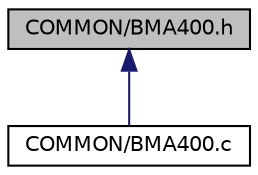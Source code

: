 digraph "COMMON/BMA400.h"
{
 // LATEX_PDF_SIZE
  edge [fontname="Helvetica",fontsize="10",labelfontname="Helvetica",labelfontsize="10"];
  node [fontname="Helvetica",fontsize="10",shape=record];
  Node6 [label="COMMON/BMA400.h",height=0.2,width=0.4,color="black", fillcolor="grey75", style="filled", fontcolor="black",tooltip="Sensor driver for BME400 sensor."];
  Node6 -> Node7 [dir="back",color="midnightblue",fontsize="10",style="solid",fontname="Helvetica"];
  Node7 [label="COMMON/BMA400.c",height=0.2,width=0.4,color="black", fillcolor="white", style="filled",URL="$_b_m_a400_8c.html",tooltip="Sensor driver for BME400 sensor."];
}
